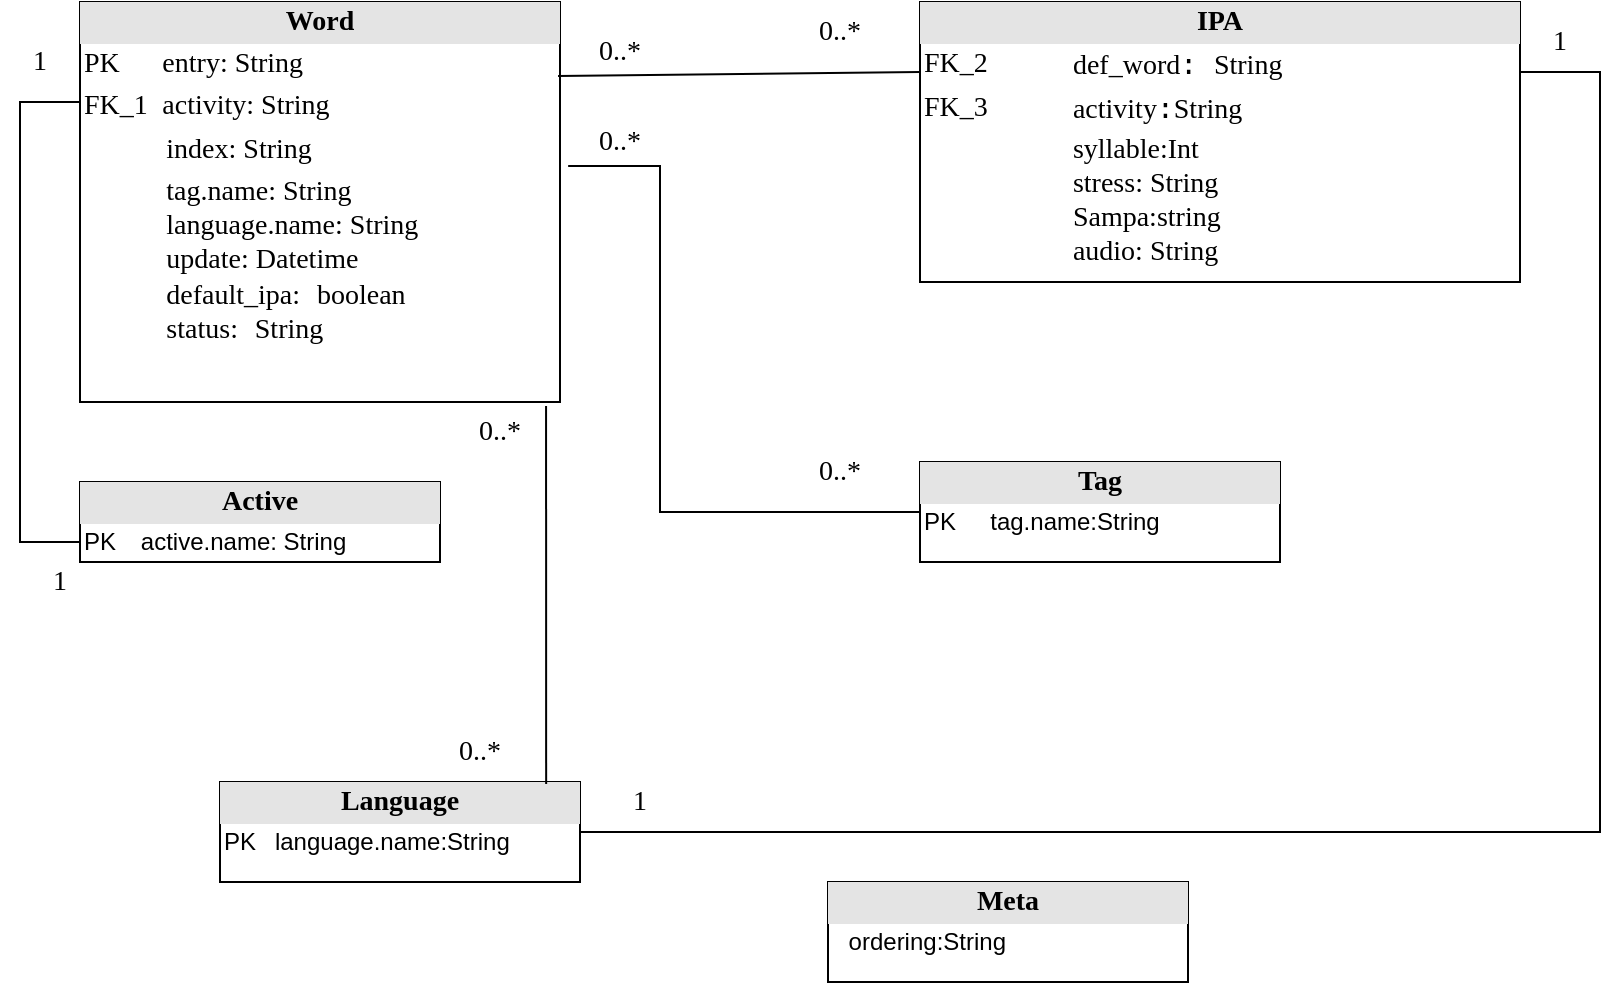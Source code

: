 <mxfile version="17.4.6" type="github">
  <diagram id="C5RBs43oDa-KdzZeNtuy" name="Page-1">
    <mxGraphModel dx="518" dy="665" grid="1" gridSize="10" guides="1" tooltips="1" connect="1" arrows="1" fold="1" page="1" pageScale="1" pageWidth="827" pageHeight="1169" math="0" shadow="0">
      <root>
        <mxCell id="WIyWlLk6GJQsqaUBKTNV-0" />
        <mxCell id="WIyWlLk6GJQsqaUBKTNV-1" parent="WIyWlLk6GJQsqaUBKTNV-0" />
        <mxCell id="GR4H1CSr_5RNjwsM2H27-0" value="&lt;div style=&quot;text-align: center ; box-sizing: border-box ; width: 100% ; background-color: rgb(228 , 228 , 228) ; padding: 2px&quot;&gt;&lt;font face=&quot;Times New Roman&quot; style=&quot;font-size: 14px&quot;&gt;&lt;b&gt;Tag&lt;/b&gt;&lt;/font&gt;&lt;/div&gt;&lt;table style=&quot;width: 100% ; font-size: 1em&quot; cellpadding=&quot;2&quot; cellspacing=&quot;0&quot;&gt;&lt;tbody&gt;&lt;tr&gt;&lt;td&gt;PK&lt;/td&gt;&lt;td&gt;tag.name:String&lt;/td&gt;&lt;/tr&gt;&lt;tr&gt;&lt;td&gt;&lt;/td&gt;&lt;td&gt;&lt;br&gt;&lt;/td&gt;&lt;/tr&gt;&lt;/tbody&gt;&lt;/table&gt;" style="verticalAlign=top;align=left;overflow=fill;html=1;" vertex="1" parent="WIyWlLk6GJQsqaUBKTNV-1">
          <mxGeometry x="460" y="270" width="180" height="50" as="geometry" />
        </mxCell>
        <mxCell id="GR4H1CSr_5RNjwsM2H27-1" value="&lt;div style=&quot;text-align: center ; box-sizing: border-box ; width: 100% ; background: #e4e4e4 ; padding: 2px&quot;&gt;&lt;font face=&quot;Times New Roman&quot; style=&quot;font-size: 14px&quot;&gt;&lt;b&gt;Language&lt;/b&gt;&lt;/font&gt;&lt;/div&gt;&lt;table style=&quot;width: 100% ; font-size: 1em&quot; cellpadding=&quot;2&quot; cellspacing=&quot;0&quot;&gt;&lt;tbody&gt;&lt;tr&gt;&lt;td&gt;PK&lt;/td&gt;&lt;td&gt;language.name:String&lt;/td&gt;&lt;/tr&gt;&lt;tr&gt;&lt;td&gt;&lt;br&gt;&lt;/td&gt;&lt;td&gt;&lt;br&gt;&lt;/td&gt;&lt;/tr&gt;&lt;tr&gt;&lt;td&gt;&lt;/td&gt;&lt;td&gt;&lt;br&gt;&lt;/td&gt;&lt;/tr&gt;&lt;/tbody&gt;&lt;/table&gt;" style="verticalAlign=top;align=left;overflow=fill;html=1;" vertex="1" parent="WIyWlLk6GJQsqaUBKTNV-1">
          <mxGeometry x="110" y="430" width="180" height="50" as="geometry" />
        </mxCell>
        <mxCell id="GR4H1CSr_5RNjwsM2H27-4" value="&lt;div style=&quot;text-align: center ; box-sizing: border-box ; width: 100% ; background: #e4e4e4 ; padding: 2px&quot;&gt;&lt;font face=&quot;Times New Roman&quot; style=&quot;font-size: 14px&quot;&gt;&lt;b&gt;Active&lt;/b&gt;&lt;/font&gt;&lt;/div&gt;&lt;table style=&quot;width: 100% ; font-size: 1em&quot; cellpadding=&quot;2&quot; cellspacing=&quot;0&quot;&gt;&lt;tbody&gt;&lt;tr&gt;&lt;td&gt;PK&lt;/td&gt;&lt;td&gt;active.name: String&lt;/td&gt;&lt;/tr&gt;&lt;tr&gt;&lt;td&gt;&lt;br&gt;&lt;/td&gt;&lt;td&gt;&lt;br&gt;&lt;/td&gt;&lt;/tr&gt;&lt;tr&gt;&lt;td&gt;&lt;/td&gt;&lt;td&gt;&lt;br&gt;&lt;/td&gt;&lt;/tr&gt;&lt;/tbody&gt;&lt;/table&gt;" style="verticalAlign=top;align=left;overflow=fill;html=1;fillColor=none;" vertex="1" parent="WIyWlLk6GJQsqaUBKTNV-1">
          <mxGeometry x="40" y="280" width="180" height="40" as="geometry" />
        </mxCell>
        <mxCell id="GR4H1CSr_5RNjwsM2H27-18" value="&lt;div style=&quot;text-align: center ; box-sizing: border-box ; width: 100% ; background: #e4e4e4 ; padding: 2px&quot;&gt;&lt;font style=&quot;font-size: 14px&quot;&gt;&lt;b&gt;Word&lt;/b&gt;&lt;/font&gt;&lt;/div&gt;&lt;table style=&quot;width: 100% ; font-size: 1em&quot; cellpadding=&quot;2&quot; cellspacing=&quot;0&quot;&gt;&lt;tbody&gt;&lt;tr&gt;&lt;td&gt;&lt;font style=&quot;font-size: 14px&quot;&gt;PK&lt;/font&gt;&lt;/td&gt;&lt;td&gt;&lt;font style=&quot;font-size: 14px&quot;&gt;entry: String&lt;/font&gt;&lt;/td&gt;&lt;/tr&gt;&lt;tr&gt;&lt;td&gt;&lt;font style=&quot;font-size: 14px&quot;&gt;FK_1&lt;/font&gt;&lt;/td&gt;&lt;td&gt;&lt;font style=&quot;font-size: 14px&quot;&gt;activity: String&lt;br&gt;&lt;/font&gt;&lt;/td&gt;&lt;/tr&gt;&lt;tr&gt;&lt;td&gt;&lt;/td&gt;&lt;td&gt;&lt;table cellpadding=&quot;2&quot; cellspacing=&quot;0&quot; style=&quot;font-size: 1em ; width: 180px&quot;&gt;&lt;tbody&gt;&lt;tr&gt;&lt;td&gt;&lt;font style=&quot;font-size: 14px&quot;&gt;index: String&lt;/font&gt;&lt;/td&gt;&lt;/tr&gt;&lt;tr&gt;&lt;td&gt;&lt;font&gt;&lt;font style=&quot;font-size: 14px&quot;&gt;tag.name: String&lt;br&gt;&lt;/font&gt;&lt;font style=&quot;font-size: 14px&quot;&gt;language.name: String&lt;br&gt;&lt;/font&gt;&lt;font style=&quot;font-size: 14px&quot;&gt;update: Datetime&lt;br&gt;&lt;/font&gt;&lt;code&gt;&lt;code style=&quot;font-size: 14px&quot;&gt;&lt;font face=&quot;Times New Roman&quot;&gt;default_ipa&lt;/font&gt;&lt;/code&gt;&lt;font face=&quot;Times New Roman&quot;&gt;:&lt;/font&gt; &lt;font face=&quot;Times New Roman&quot; style=&quot;font-size: 14px&quot;&gt;boolean&lt;/font&gt;&lt;br&gt;&lt;font face=&quot;Times New Roman&quot; style=&quot;font-size: 14px&quot;&gt;status&lt;/font&gt;&lt;font face=&quot;Times New Roman&quot;&gt;:&lt;/font&gt; &lt;font face=&quot;Times New Roman&quot; style=&quot;font-size: 14px&quot;&gt;String&lt;/font&gt;&lt;br&gt;&lt;/code&gt;&lt;/font&gt;&lt;br&gt;&lt;/td&gt;&lt;td&gt;&lt;/td&gt;&lt;/tr&gt;&lt;/tbody&gt;&lt;/table&gt;&lt;/td&gt;&lt;/tr&gt;&lt;/tbody&gt;&lt;/table&gt;" style="verticalAlign=top;align=left;overflow=fill;html=1;fontFamily=Times New Roman;fontSize=14;fillColor=#FFFFFF;" vertex="1" parent="WIyWlLk6GJQsqaUBKTNV-1">
          <mxGeometry x="40" y="40" width="240" height="200" as="geometry" />
        </mxCell>
        <mxCell id="GR4H1CSr_5RNjwsM2H27-20" value="&lt;div style=&quot;text-align: center ; box-sizing: border-box ; width: 100% ; background: #e4e4e4 ; padding: 2px&quot;&gt;&lt;font style=&quot;font-size: 14px&quot;&gt;&lt;b&gt;IPA&lt;/b&gt;&lt;/font&gt;&lt;/div&gt;&lt;table style=&quot;width: 100% ; font-size: 1em&quot; cellpadding=&quot;2&quot; cellspacing=&quot;0&quot;&gt;&lt;tbody&gt;&lt;tr&gt;&lt;td&gt;FK_2&lt;br&gt;&lt;/td&gt;&lt;td&gt;&lt;font face=&quot;Times New Roman&quot;&gt;&lt;code&gt;&lt;font face=&quot;Times New Roman&quot;&gt;def_word&lt;/font&gt;: &lt;font face=&quot;Times New Roman&quot;&gt;String&lt;/font&gt;&lt;/code&gt;&lt;br&gt;&lt;/font&gt;&lt;/td&gt;&lt;/tr&gt;&lt;tr&gt;&lt;td&gt;FK_3&lt;br&gt;&lt;/td&gt;&lt;td&gt;&lt;code&gt;&lt;font face=&quot;Times New Roman&quot;&gt;activity&lt;/font&gt;:&lt;font face=&quot;Times New Roman&quot;&gt;String&lt;/font&gt;&lt;/code&gt;&lt;br&gt;&lt;/td&gt;&lt;/tr&gt;&lt;tr&gt;&lt;td&gt;&lt;/td&gt;&lt;td&gt;syllable:Int&lt;br&gt;stress: String&lt;br&gt;Sampa:string&lt;br&gt;audio: String&lt;br&gt;&lt;br&gt;&lt;/td&gt;&lt;/tr&gt;&lt;/tbody&gt;&lt;/table&gt;" style="verticalAlign=top;align=left;overflow=fill;html=1;fontFamily=Times New Roman;fontSize=14;fillColor=#FFFFFF;" vertex="1" parent="WIyWlLk6GJQsqaUBKTNV-1">
          <mxGeometry x="460" y="40" width="300" height="140" as="geometry" />
        </mxCell>
        <mxCell id="GR4H1CSr_5RNjwsM2H27-21" value="&lt;div style=&quot;text-align: center ; box-sizing: border-box ; width: 100% ; background: #e4e4e4 ; padding: 2px&quot;&gt;&lt;font face=&quot;Times New Roman&quot; style=&quot;font-size: 14px&quot;&gt;&lt;b&gt;Meta&lt;/b&gt;&lt;/font&gt;&lt;/div&gt;&lt;table style=&quot;width: 100% ; font-size: 1em&quot; cellpadding=&quot;2&quot; cellspacing=&quot;0&quot;&gt;&lt;tbody&gt;&lt;tr&gt;&lt;td&gt;&lt;br&gt;&lt;/td&gt;&lt;td&gt;ordering:String&lt;/td&gt;&lt;/tr&gt;&lt;tr&gt;&lt;td&gt;&lt;br&gt;&lt;/td&gt;&lt;td&gt;&lt;br&gt;&lt;/td&gt;&lt;/tr&gt;&lt;tr&gt;&lt;td&gt;&lt;/td&gt;&lt;td&gt;&lt;br&gt;&lt;/td&gt;&lt;/tr&gt;&lt;/tbody&gt;&lt;/table&gt;" style="verticalAlign=top;align=left;overflow=fill;html=1;" vertex="1" parent="WIyWlLk6GJQsqaUBKTNV-1">
          <mxGeometry x="414" y="480" width="180" height="50" as="geometry" />
        </mxCell>
        <mxCell id="GR4H1CSr_5RNjwsM2H27-23" value="" style="endArrow=none;html=1;rounded=0;fontFamily=Times New Roman;fontSize=14;entryX=0;entryY=0.5;entryDx=0;entryDy=0;exitX=1.017;exitY=0.41;exitDx=0;exitDy=0;exitPerimeter=0;edgeStyle=elbowEdgeStyle;" edge="1" parent="WIyWlLk6GJQsqaUBKTNV-1" source="GR4H1CSr_5RNjwsM2H27-18" target="GR4H1CSr_5RNjwsM2H27-0">
          <mxGeometry width="50" height="50" relative="1" as="geometry">
            <mxPoint x="300" y="190" as="sourcePoint" />
            <mxPoint x="350" y="140" as="targetPoint" />
            <Array as="points">
              <mxPoint x="330" y="90" />
              <mxPoint x="300" y="133" />
            </Array>
          </mxGeometry>
        </mxCell>
        <mxCell id="GR4H1CSr_5RNjwsM2H27-24" value="0..*" style="text;html=1;strokeColor=none;fillColor=none;align=center;verticalAlign=middle;whiteSpace=wrap;rounded=0;fontFamily=Times New Roman;fontSize=14;" vertex="1" parent="WIyWlLk6GJQsqaUBKTNV-1">
          <mxGeometry x="280" y="95" width="60" height="30" as="geometry" />
        </mxCell>
        <mxCell id="GR4H1CSr_5RNjwsM2H27-25" value="0..*" style="text;html=1;strokeColor=none;fillColor=none;align=center;verticalAlign=middle;whiteSpace=wrap;rounded=0;fontFamily=Times New Roman;fontSize=14;" vertex="1" parent="WIyWlLk6GJQsqaUBKTNV-1">
          <mxGeometry x="390" y="260" width="60" height="30" as="geometry" />
        </mxCell>
        <mxCell id="GR4H1CSr_5RNjwsM2H27-28" value="" style="endArrow=none;html=1;rounded=0;fontFamily=Times New Roman;fontSize=14;exitX=0.906;exitY=0.02;exitDx=0;exitDy=0;entryX=0.971;entryY=1.01;entryDx=0;entryDy=0;entryPerimeter=0;exitPerimeter=0;" edge="1" parent="WIyWlLk6GJQsqaUBKTNV-1" source="GR4H1CSr_5RNjwsM2H27-1" target="GR4H1CSr_5RNjwsM2H27-18">
          <mxGeometry width="50" height="50" relative="1" as="geometry">
            <mxPoint x="170" y="320" as="sourcePoint" />
            <mxPoint x="220" y="270" as="targetPoint" />
          </mxGeometry>
        </mxCell>
        <mxCell id="GR4H1CSr_5RNjwsM2H27-29" value="0..*" style="text;html=1;strokeColor=none;fillColor=none;align=center;verticalAlign=middle;whiteSpace=wrap;rounded=0;fontFamily=Times New Roman;fontSize=14;" vertex="1" parent="WIyWlLk6GJQsqaUBKTNV-1">
          <mxGeometry x="220" y="240" width="60" height="30" as="geometry" />
        </mxCell>
        <mxCell id="GR4H1CSr_5RNjwsM2H27-30" value="0..*" style="text;html=1;strokeColor=none;fillColor=none;align=center;verticalAlign=middle;whiteSpace=wrap;rounded=0;fontFamily=Times New Roman;fontSize=14;" vertex="1" parent="WIyWlLk6GJQsqaUBKTNV-1">
          <mxGeometry x="210" y="400" width="60" height="30" as="geometry" />
        </mxCell>
        <mxCell id="GR4H1CSr_5RNjwsM2H27-31" value="" style="endArrow=none;html=1;rounded=0;fontFamily=Times New Roman;fontSize=14;entryX=0;entryY=0.25;entryDx=0;entryDy=0;exitX=0.996;exitY=0.185;exitDx=0;exitDy=0;exitPerimeter=0;" edge="1" parent="WIyWlLk6GJQsqaUBKTNV-1" source="GR4H1CSr_5RNjwsM2H27-18" target="GR4H1CSr_5RNjwsM2H27-20">
          <mxGeometry width="50" height="50" relative="1" as="geometry">
            <mxPoint x="290" y="110" as="sourcePoint" />
            <mxPoint x="340" y="60" as="targetPoint" />
          </mxGeometry>
        </mxCell>
        <mxCell id="GR4H1CSr_5RNjwsM2H27-32" value="0..*" style="text;html=1;strokeColor=none;fillColor=none;align=center;verticalAlign=middle;whiteSpace=wrap;rounded=0;fontFamily=Times New Roman;fontSize=14;" vertex="1" parent="WIyWlLk6GJQsqaUBKTNV-1">
          <mxGeometry x="280" y="50" width="60" height="30" as="geometry" />
        </mxCell>
        <mxCell id="GR4H1CSr_5RNjwsM2H27-33" value="0..*" style="text;html=1;strokeColor=none;fillColor=none;align=center;verticalAlign=middle;whiteSpace=wrap;rounded=0;fontFamily=Times New Roman;fontSize=14;" vertex="1" parent="WIyWlLk6GJQsqaUBKTNV-1">
          <mxGeometry x="390" y="40" width="60" height="30" as="geometry" />
        </mxCell>
        <mxCell id="GR4H1CSr_5RNjwsM2H27-35" value="" style="endArrow=none;html=1;rounded=0;fontFamily=Times New Roman;fontSize=14;entryX=0;entryY=0.25;entryDx=0;entryDy=0;exitX=0;exitY=0.75;exitDx=0;exitDy=0;edgeStyle=elbowEdgeStyle;" edge="1" parent="WIyWlLk6GJQsqaUBKTNV-1" source="GR4H1CSr_5RNjwsM2H27-4" target="GR4H1CSr_5RNjwsM2H27-18">
          <mxGeometry width="50" height="50" relative="1" as="geometry">
            <mxPoint x="50" y="220" as="sourcePoint" />
            <mxPoint x="100" y="170" as="targetPoint" />
            <Array as="points">
              <mxPoint x="10" y="200" />
            </Array>
          </mxGeometry>
        </mxCell>
        <mxCell id="GR4H1CSr_5RNjwsM2H27-36" value="1" style="text;html=1;strokeColor=none;fillColor=none;align=center;verticalAlign=middle;whiteSpace=wrap;rounded=0;fontFamily=Times New Roman;fontSize=14;" vertex="1" parent="WIyWlLk6GJQsqaUBKTNV-1">
          <mxGeometry y="60" width="40" height="20" as="geometry" />
        </mxCell>
        <mxCell id="GR4H1CSr_5RNjwsM2H27-37" value="1" style="text;html=1;strokeColor=none;fillColor=none;align=center;verticalAlign=middle;whiteSpace=wrap;rounded=0;fontFamily=Times New Roman;fontSize=14;" vertex="1" parent="WIyWlLk6GJQsqaUBKTNV-1">
          <mxGeometry x="10" y="320" width="40" height="20" as="geometry" />
        </mxCell>
        <mxCell id="GR4H1CSr_5RNjwsM2H27-38" value="" style="endArrow=none;html=1;rounded=0;fontFamily=Times New Roman;fontSize=14;exitX=1;exitY=0.5;exitDx=0;exitDy=0;entryX=1;entryY=0.25;entryDx=0;entryDy=0;edgeStyle=elbowEdgeStyle;" edge="1" parent="WIyWlLk6GJQsqaUBKTNV-1" source="GR4H1CSr_5RNjwsM2H27-1" target="GR4H1CSr_5RNjwsM2H27-20">
          <mxGeometry width="50" height="50" relative="1" as="geometry">
            <mxPoint x="290" y="500" as="sourcePoint" />
            <mxPoint x="721" y="440" as="targetPoint" />
            <Array as="points">
              <mxPoint x="800" y="260" />
            </Array>
          </mxGeometry>
        </mxCell>
        <mxCell id="GR4H1CSr_5RNjwsM2H27-39" value="1" style="text;html=1;strokeColor=none;fillColor=none;align=center;verticalAlign=middle;whiteSpace=wrap;rounded=0;fontFamily=Times New Roman;fontSize=14;" vertex="1" parent="WIyWlLk6GJQsqaUBKTNV-1">
          <mxGeometry x="300" y="430" width="40" height="20" as="geometry" />
        </mxCell>
        <mxCell id="GR4H1CSr_5RNjwsM2H27-40" value="1" style="text;html=1;strokeColor=none;fillColor=none;align=center;verticalAlign=middle;whiteSpace=wrap;rounded=0;fontFamily=Times New Roman;fontSize=14;" vertex="1" parent="WIyWlLk6GJQsqaUBKTNV-1">
          <mxGeometry x="760" y="50" width="40" height="20" as="geometry" />
        </mxCell>
      </root>
    </mxGraphModel>
  </diagram>
</mxfile>
